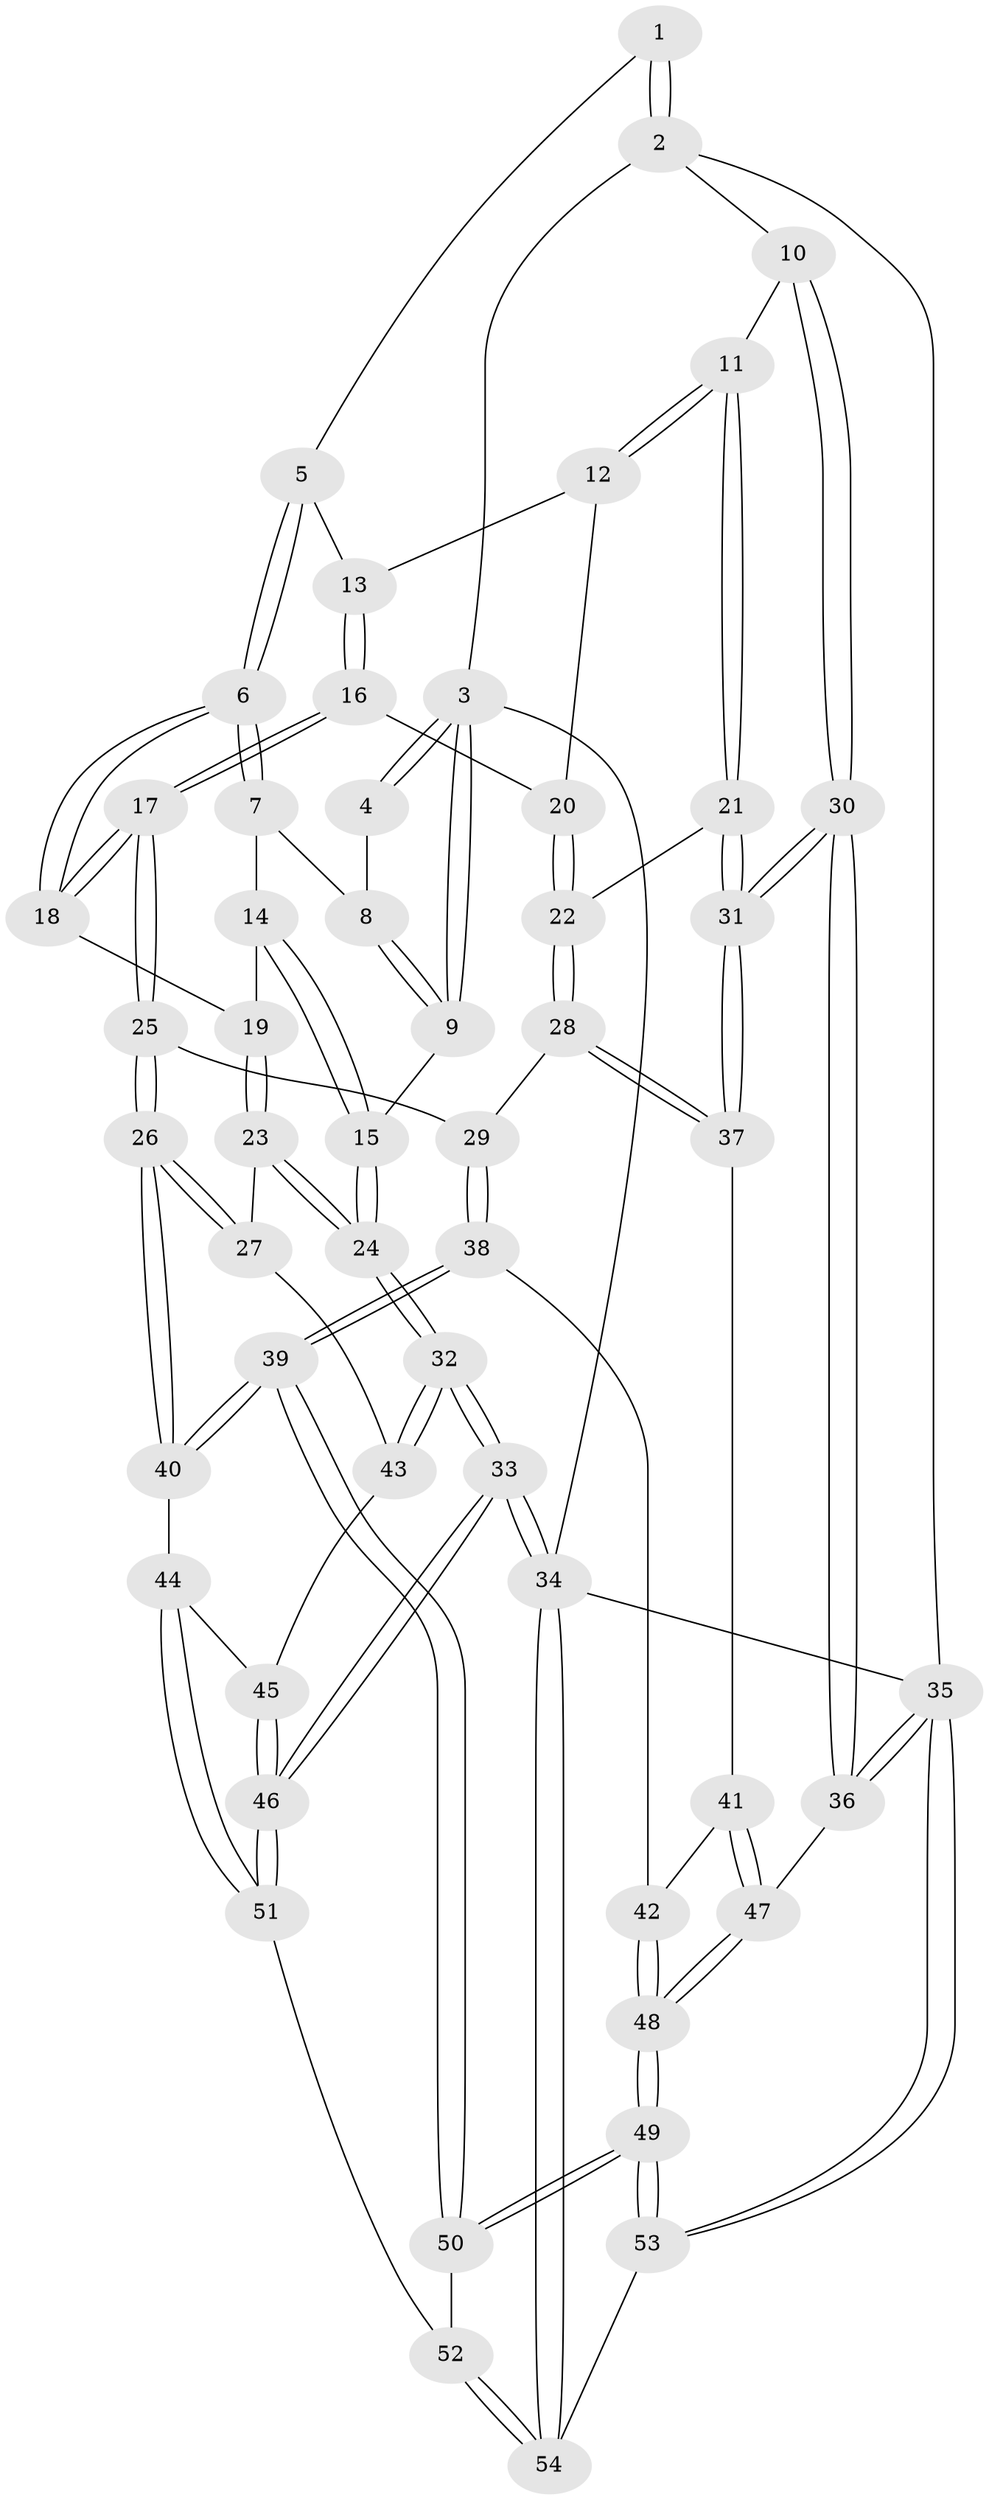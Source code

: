 // Generated by graph-tools (version 1.1) at 2025/16/03/09/25 04:16:52]
// undirected, 54 vertices, 132 edges
graph export_dot {
graph [start="1"]
  node [color=gray90,style=filled];
  1 [pos="+0.47899800389984054+0"];
  2 [pos="+1+0"];
  3 [pos="+0+0"];
  4 [pos="+0.31628030865532986+0"];
  5 [pos="+0.4717709723420843+0.0559775256600168"];
  6 [pos="+0.2569039163026275+0.21017141939812392"];
  7 [pos="+0.19534714384135188+0.14909647807432777"];
  8 [pos="+0.1827486929829438+0.11724252673307511"];
  9 [pos="+0+0"];
  10 [pos="+1+0"];
  11 [pos="+0.8277770962074869+0.20017445487646734"];
  12 [pos="+0.6832898080057728+0.19940658171389744"];
  13 [pos="+0.5084691427601119+0.1258540388765758"];
  14 [pos="+0.04458416212929907+0.21788542759075125"];
  15 [pos="+0+0.21894075355220274"];
  16 [pos="+0.4834408969872832+0.30974866649713856"];
  17 [pos="+0.44011497471053945+0.3915245831269567"];
  18 [pos="+0.2560581113788146+0.25858058796181765"];
  19 [pos="+0.1943004922136045+0.31664195275048856"];
  20 [pos="+0.6176910521868839+0.3024885001226751"];
  21 [pos="+0.7549614422858212+0.40493933915001823"];
  22 [pos="+0.6882603101377741+0.4304833850666631"];
  23 [pos="+0.1330213080018567+0.42314200377771516"];
  24 [pos="+0+0.3973532370541255"];
  25 [pos="+0.4468188748479661+0.43571912951451053"];
  26 [pos="+0.36402106838911+0.5432464971492142"];
  27 [pos="+0.18194074289647544+0.48938513418120744"];
  28 [pos="+0.6335490017116508+0.47436213349861506"];
  29 [pos="+0.6103358480504383+0.47984097979293694"];
  30 [pos="+1+0.613721678044102"];
  31 [pos="+0.965384567942934+0.5924977304702893"];
  32 [pos="+0+0.673725687901298"];
  33 [pos="+0+0.9038538707494397"];
  34 [pos="+0+1"];
  35 [pos="+1+1"];
  36 [pos="+1+0.724814145401345"];
  37 [pos="+0.7363385281528757+0.6135095400371076"];
  38 [pos="+0.5838822394182633+0.6874654440338582"];
  39 [pos="+0.46515388038026423+0.7398953985183105"];
  40 [pos="+0.3743162557061501+0.6508803518047293"];
  41 [pos="+0.6757378534019008+0.6955041878890067"];
  42 [pos="+0.6533233299216084+0.7020033263853814"];
  43 [pos="+0.14557949575863888+0.5653304525116413"];
  44 [pos="+0.20545868646003676+0.7478968985928459"];
  45 [pos="+0.14663394439422284+0.5924982171916502"];
  46 [pos="+0+0.8513557244632741"];
  47 [pos="+0.8411425869800925+0.794094526437547"];
  48 [pos="+0.6854227593159655+0.9339363811812021"];
  49 [pos="+0.6179298435676788+1"];
  50 [pos="+0.4652785800234313+0.7421097121284478"];
  51 [pos="+0.175235572940266+0.7866812861601067"];
  52 [pos="+0.30107007801144436+0.9231926099686426"];
  53 [pos="+0.6109364960214154+1"];
  54 [pos="+0.3342463502657681+1"];
  1 -- 2;
  1 -- 2;
  1 -- 5;
  2 -- 3;
  2 -- 10;
  2 -- 35;
  3 -- 4;
  3 -- 4;
  3 -- 9;
  3 -- 9;
  3 -- 34;
  4 -- 8;
  5 -- 6;
  5 -- 6;
  5 -- 13;
  6 -- 7;
  6 -- 7;
  6 -- 18;
  6 -- 18;
  7 -- 8;
  7 -- 14;
  8 -- 9;
  8 -- 9;
  9 -- 15;
  10 -- 11;
  10 -- 30;
  10 -- 30;
  11 -- 12;
  11 -- 12;
  11 -- 21;
  11 -- 21;
  12 -- 13;
  12 -- 20;
  13 -- 16;
  13 -- 16;
  14 -- 15;
  14 -- 15;
  14 -- 19;
  15 -- 24;
  15 -- 24;
  16 -- 17;
  16 -- 17;
  16 -- 20;
  17 -- 18;
  17 -- 18;
  17 -- 25;
  17 -- 25;
  18 -- 19;
  19 -- 23;
  19 -- 23;
  20 -- 22;
  20 -- 22;
  21 -- 22;
  21 -- 31;
  21 -- 31;
  22 -- 28;
  22 -- 28;
  23 -- 24;
  23 -- 24;
  23 -- 27;
  24 -- 32;
  24 -- 32;
  25 -- 26;
  25 -- 26;
  25 -- 29;
  26 -- 27;
  26 -- 27;
  26 -- 40;
  26 -- 40;
  27 -- 43;
  28 -- 29;
  28 -- 37;
  28 -- 37;
  29 -- 38;
  29 -- 38;
  30 -- 31;
  30 -- 31;
  30 -- 36;
  30 -- 36;
  31 -- 37;
  31 -- 37;
  32 -- 33;
  32 -- 33;
  32 -- 43;
  32 -- 43;
  33 -- 34;
  33 -- 34;
  33 -- 46;
  33 -- 46;
  34 -- 54;
  34 -- 54;
  34 -- 35;
  35 -- 36;
  35 -- 36;
  35 -- 53;
  35 -- 53;
  36 -- 47;
  37 -- 41;
  38 -- 39;
  38 -- 39;
  38 -- 42;
  39 -- 40;
  39 -- 40;
  39 -- 50;
  39 -- 50;
  40 -- 44;
  41 -- 42;
  41 -- 47;
  41 -- 47;
  42 -- 48;
  42 -- 48;
  43 -- 45;
  44 -- 45;
  44 -- 51;
  44 -- 51;
  45 -- 46;
  45 -- 46;
  46 -- 51;
  46 -- 51;
  47 -- 48;
  47 -- 48;
  48 -- 49;
  48 -- 49;
  49 -- 50;
  49 -- 50;
  49 -- 53;
  49 -- 53;
  50 -- 52;
  51 -- 52;
  52 -- 54;
  52 -- 54;
  53 -- 54;
}

